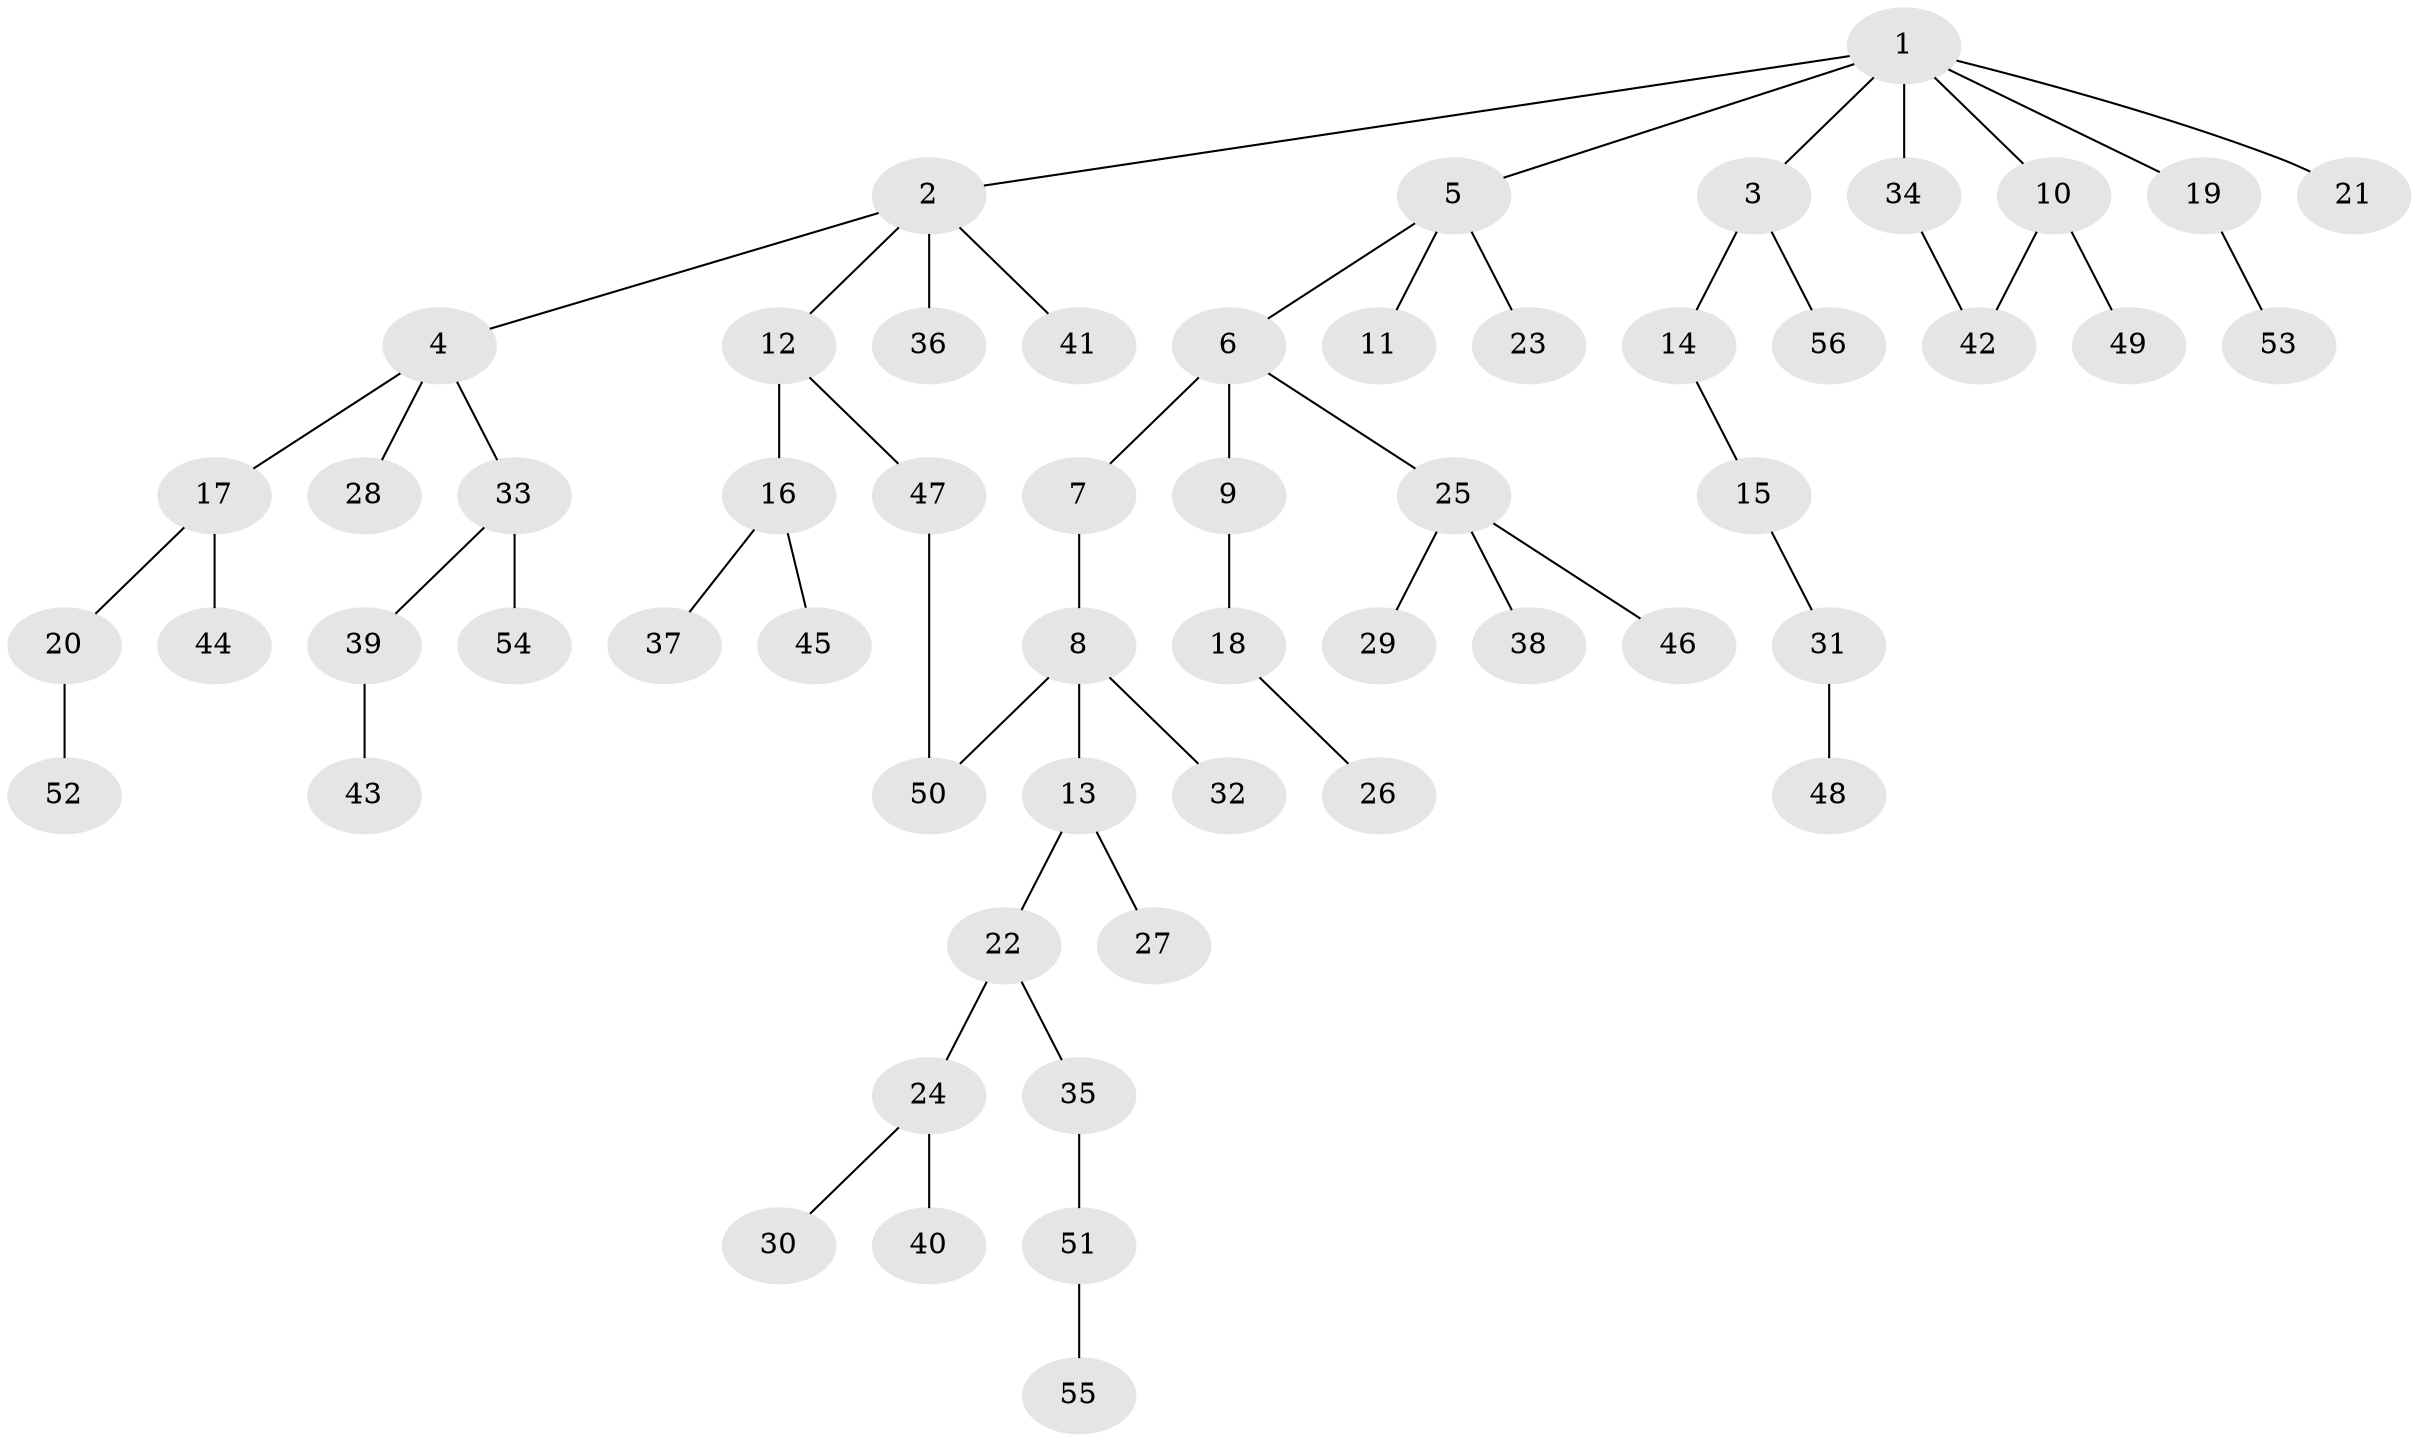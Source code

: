 // coarse degree distribution, {7: 0.030303030303030304, 2: 0.30303030303030304, 1: 0.5454545454545454, 4: 0.06060606060606061, 8: 0.030303030303030304, 5: 0.030303030303030304}
// Generated by graph-tools (version 1.1) at 2025/45/03/04/25 21:45:02]
// undirected, 56 vertices, 57 edges
graph export_dot {
graph [start="1"]
  node [color=gray90,style=filled];
  1;
  2;
  3;
  4;
  5;
  6;
  7;
  8;
  9;
  10;
  11;
  12;
  13;
  14;
  15;
  16;
  17;
  18;
  19;
  20;
  21;
  22;
  23;
  24;
  25;
  26;
  27;
  28;
  29;
  30;
  31;
  32;
  33;
  34;
  35;
  36;
  37;
  38;
  39;
  40;
  41;
  42;
  43;
  44;
  45;
  46;
  47;
  48;
  49;
  50;
  51;
  52;
  53;
  54;
  55;
  56;
  1 -- 2;
  1 -- 3;
  1 -- 5;
  1 -- 10;
  1 -- 19;
  1 -- 21;
  1 -- 34;
  2 -- 4;
  2 -- 12;
  2 -- 36;
  2 -- 41;
  3 -- 14;
  3 -- 56;
  4 -- 17;
  4 -- 28;
  4 -- 33;
  5 -- 6;
  5 -- 11;
  5 -- 23;
  6 -- 7;
  6 -- 9;
  6 -- 25;
  7 -- 8;
  8 -- 13;
  8 -- 32;
  8 -- 50;
  9 -- 18;
  10 -- 49;
  10 -- 42;
  12 -- 16;
  12 -- 47;
  13 -- 22;
  13 -- 27;
  14 -- 15;
  15 -- 31;
  16 -- 37;
  16 -- 45;
  17 -- 20;
  17 -- 44;
  18 -- 26;
  19 -- 53;
  20 -- 52;
  22 -- 24;
  22 -- 35;
  24 -- 30;
  24 -- 40;
  25 -- 29;
  25 -- 38;
  25 -- 46;
  31 -- 48;
  33 -- 39;
  33 -- 54;
  34 -- 42;
  35 -- 51;
  39 -- 43;
  47 -- 50;
  51 -- 55;
}
